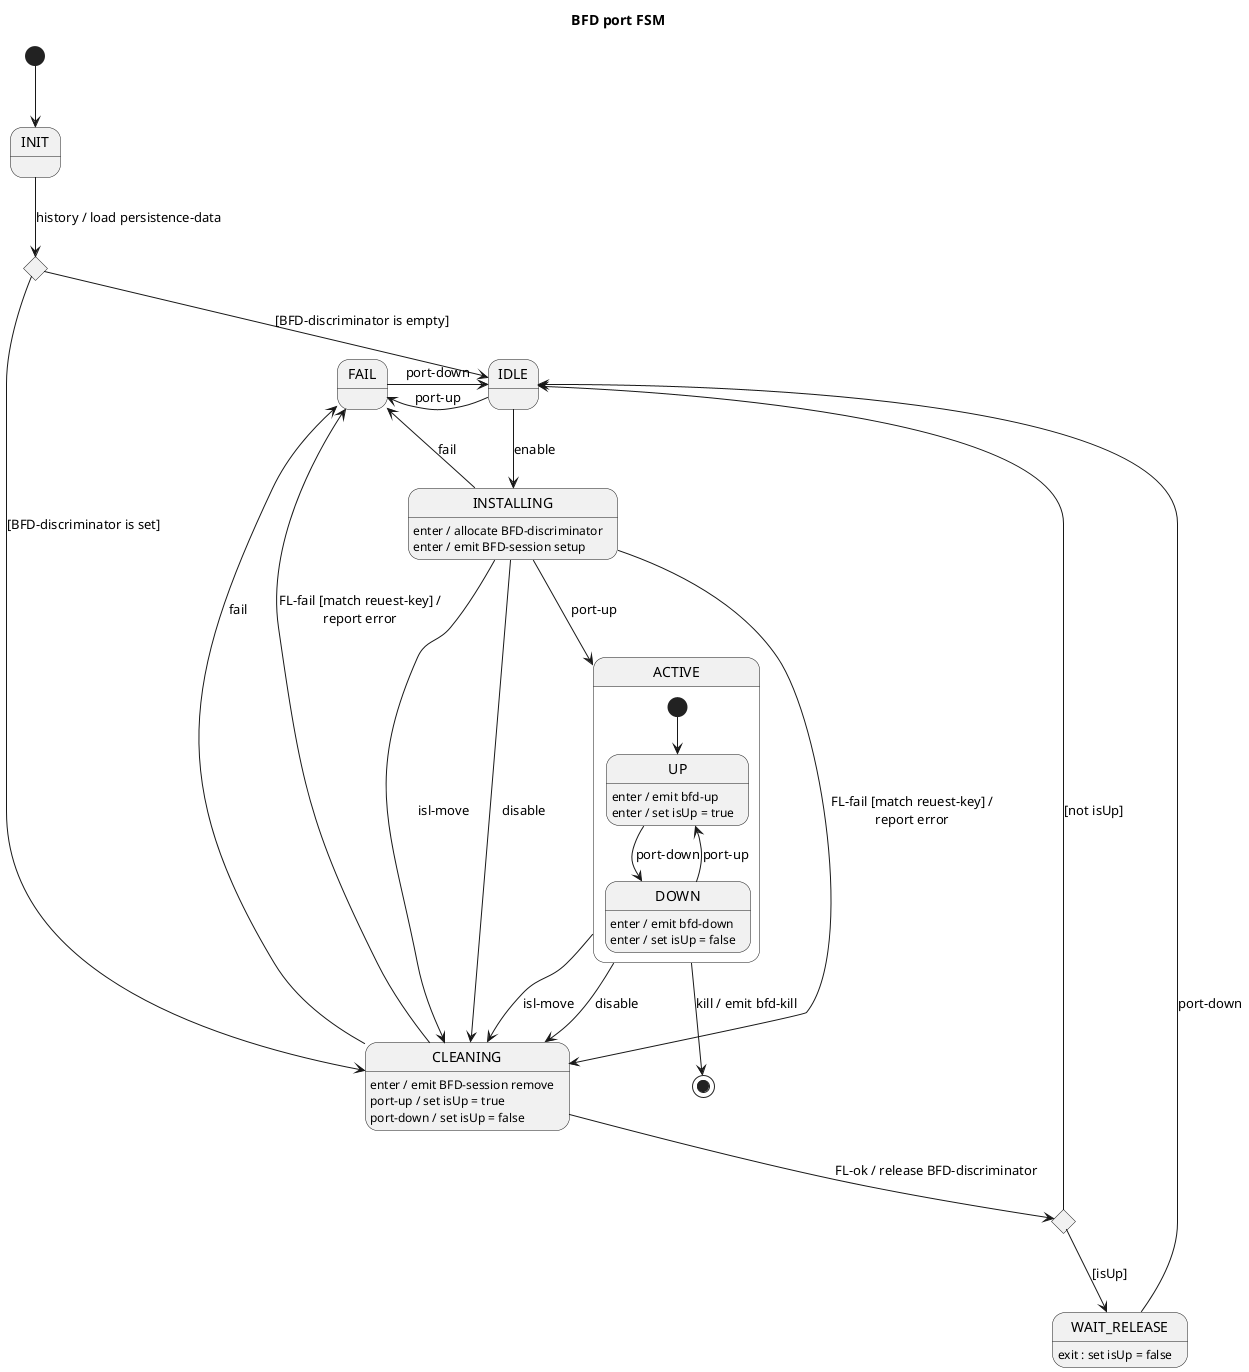 Internal data
* BFD-discriminator
* isUp (initial false)

Internal signals
* fail

Input signals
* port-up
* port-down
* enable (ISL-FSM)
* disable (ISL-FSM)
* FL-ok (worker)
* FL-fail (worker)
* FL-timeout (worker)
* isl-move (ISL-FSM)

Output signals
* bfd-up
* bfd-down
* bfd-kill

@startuml
title BFD port FSM

[*] --> INIT

state initChoice <<choice>>
INIT --> initChoice : history / load persistence-data

initChoice --> IDLE : [BFD-discriminator is empty]
initChoice --> CLEANING : [BFD-discriminator is set]

IDLE --> INSTALLING : enable
IDLE -l-> FAIL : port-up

INSTALLING --> ACTIVE : port-up
INSTALLING --> CLEANING : FL-fail [match reuest-key] /\nreport error
INSTALLING --> CLEANING : isl-move
INSTALLING --> CLEANING : disable
INSTALLING --> FAIL : fail
INSTALLING : enter / allocate BFD-discriminator
INSTALLING : enter / emit BFD-session setup

state cleaningChoice <<choice>>

CLEANING --> cleaningChoice : FL-ok / release BFD-discriminator
CLEANING --> FAIL : FL-fail [match reuest-key] /\nreport error
CLEANING --> FAIL : fail
CLEANING : enter / emit BFD-session remove
CLEANING : port-up / set isUp = true
CLEANING : port-down / set isUp = false

cleaningChoice --> IDLE : [not isUp]
cleaningChoice --> WAIT_RELEASE : [isUp]

WAIT_RELEASE --> IDLE : port-down
WAIT_RELEASE : exit : set isUp = false

state ACTIVE {
    [*] --> UP

    UP --> DOWN : port-down
    UP : enter / emit bfd-up
    UP : enter / set isUp = true

    DOWN --> UP : port-up
    DOWN : enter / emit bfd-down
    DOWN : enter / set isUp = false
}
ACTIVE --> CLEANING : isl-move
ACTIVE --> CLEANING : disable
ACTIVE --> [*] : kill / emit bfd-kill

FAIL -r-> IDLE : port-down

@enduml
